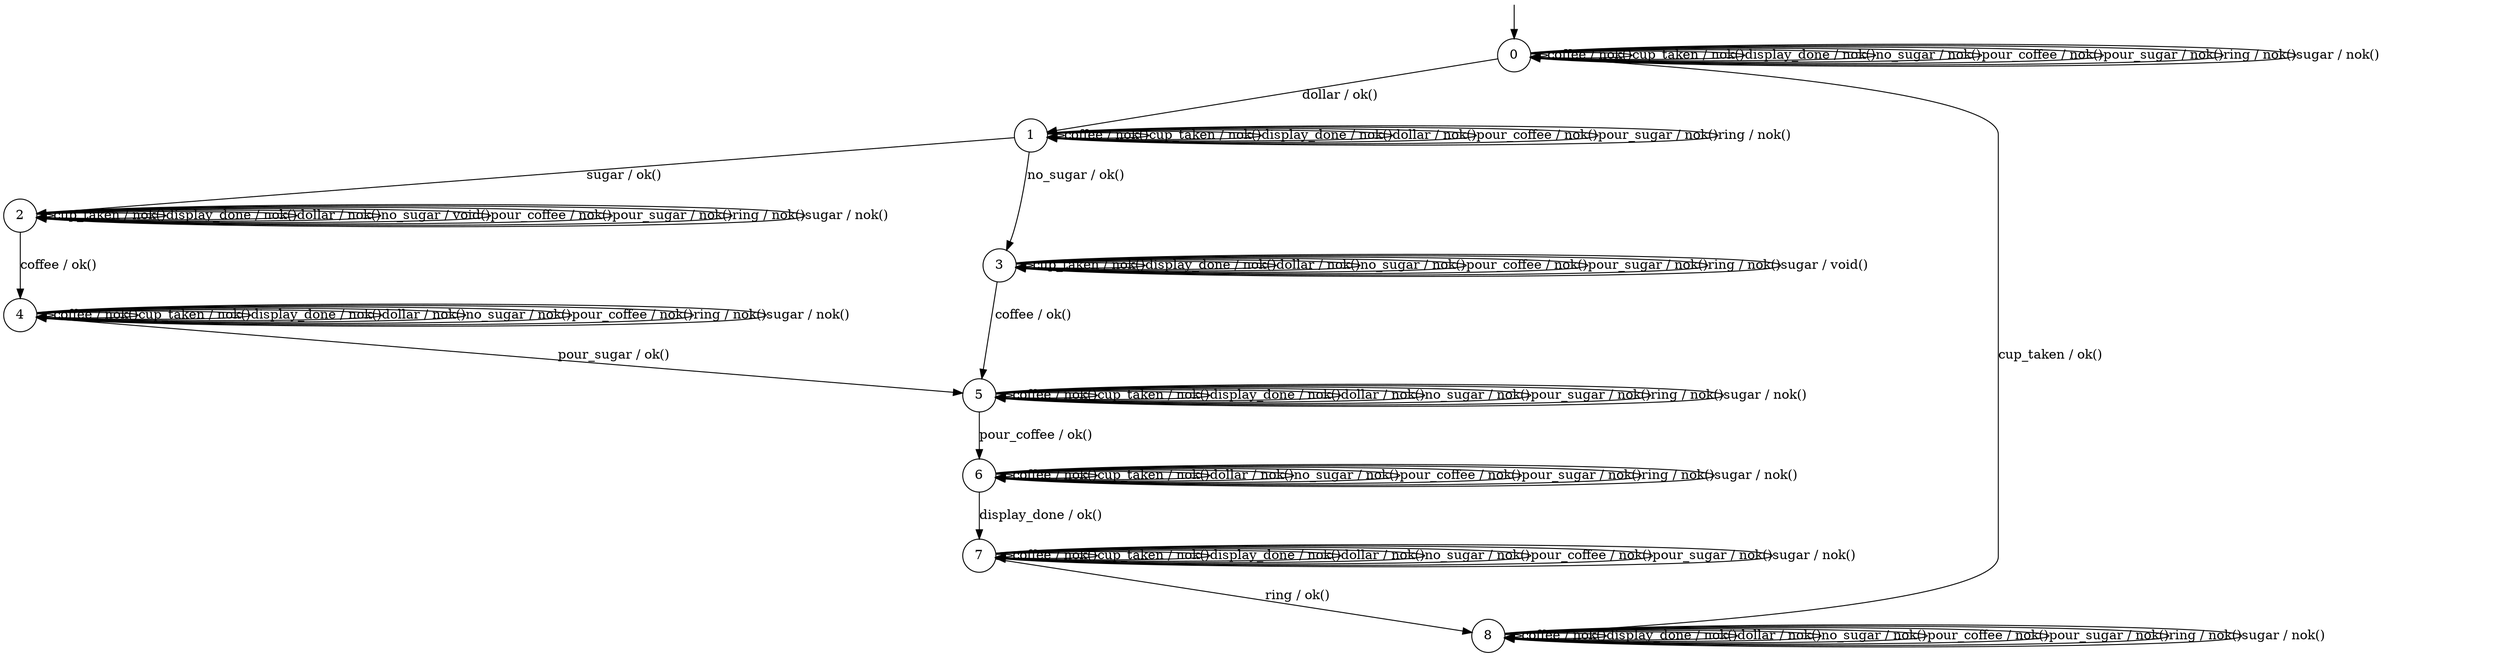digraph g {

	s0 [shape="circle" label="0"];
	s1 [shape="circle" label="1"];
	s2 [shape="circle" label="2"];
	s3 [shape="circle" label="3"];
	s4 [shape="circle" label="4"];
	s5 [shape="circle" label="5"];
	s6 [shape="circle" label="6"];
	s7 [shape="circle" label="7"];
	s8 [shape="circle" label="8"];
	s0 -> s0 [label="coffee / nok()"];
	s0 -> s0 [label="cup_taken / nok()"];
	s0 -> s0 [label="display_done / nok()"];
	s0 -> s1 [label="dollar / ok()"];
	s0 -> s0 [label="no_sugar / nok()"];
	s0 -> s0 [label="pour_coffee / nok()"];
	s0 -> s0 [label="pour_sugar / nok()"];
	s0 -> s0 [label="ring / nok()"];
	s0 -> s0 [label="sugar / nok()"];
	s1 -> s1 [label="coffee / nok()"];
	s1 -> s1 [label="cup_taken / nok()"];
	s1 -> s1 [label="display_done / nok()"];
	s1 -> s1 [label="dollar / nok()"];
	s1 -> s3 [label="no_sugar / ok()"];
	s1 -> s1 [label="pour_coffee / nok()"];
	s1 -> s1 [label="pour_sugar / nok()"];
	s1 -> s1 [label="ring / nok()"];
	s1 -> s2 [label="sugar / ok()"];
	s2 -> s4 [label="coffee / ok()"];
	s2 -> s2 [label="cup_taken / nok()"];
	s2 -> s2 [label="display_done / nok()"];
	s2 -> s2 [label="dollar / nok()"];
	s2 -> s2 [label="no_sugar / void()"];
	s2 -> s2 [label="pour_coffee / nok()"];
	s2 -> s2 [label="pour_sugar / nok()"];
	s2 -> s2 [label="ring / nok()"];
	s2 -> s2 [label="sugar / nok()"];
	s3 -> s5 [label="coffee / ok()"];
	s3 -> s3 [label="cup_taken / nok()"];
	s3 -> s3 [label="display_done / nok()"];
	s3 -> s3 [label="dollar / nok()"];
	s3 -> s3 [label="no_sugar / nok()"];
	s3 -> s3 [label="pour_coffee / nok()"];
	s3 -> s3 [label="pour_sugar / nok()"];
	s3 -> s3 [label="ring / nok()"];
	s3 -> s3 [label="sugar / void()"];
	s4 -> s4 [label="coffee / nok()"];
	s4 -> s4 [label="cup_taken / nok()"];
	s4 -> s4 [label="display_done / nok()"];
	s4 -> s4 [label="dollar / nok()"];
	s4 -> s4 [label="no_sugar / nok()"];
	s4 -> s4 [label="pour_coffee / nok()"];
	s4 -> s5 [label="pour_sugar / ok()"];
	s4 -> s4 [label="ring / nok()"];
	s4 -> s4 [label="sugar / nok()"];
	s5 -> s5 [label="coffee / nok()"];
	s5 -> s5 [label="cup_taken / nok()"];
	s5 -> s5 [label="display_done / nok()"];
	s5 -> s5 [label="dollar / nok()"];
	s5 -> s5 [label="no_sugar / nok()"];
	s5 -> s6 [label="pour_coffee / ok()"];
	s5 -> s5 [label="pour_sugar / nok()"];
	s5 -> s5 [label="ring / nok()"];
	s5 -> s5 [label="sugar / nok()"];
	s6 -> s6 [label="coffee / nok()"];
	s6 -> s6 [label="cup_taken / nok()"];
	s6 -> s7 [label="display_done / ok()"];
	s6 -> s6 [label="dollar / nok()"];
	s6 -> s6 [label="no_sugar / nok()"];
	s6 -> s6 [label="pour_coffee / nok()"];
	s6 -> s6 [label="pour_sugar / nok()"];
	s6 -> s6 [label="ring / nok()"];
	s6 -> s6 [label="sugar / nok()"];
	s7 -> s7 [label="coffee / nok()"];
	s7 -> s7 [label="cup_taken / nok()"];
	s7 -> s7 [label="display_done / nok()"];
	s7 -> s7 [label="dollar / nok()"];
	s7 -> s7 [label="no_sugar / nok()"];
	s7 -> s7 [label="pour_coffee / nok()"];
	s7 -> s7 [label="pour_sugar / nok()"];
	s7 -> s8 [label="ring / ok()"];
	s7 -> s7 [label="sugar / nok()"];
	s8 -> s8 [label="coffee / nok()"];
	s8 -> s0 [label="cup_taken / ok()"];
	s8 -> s8 [label="display_done / nok()"];
	s8 -> s8 [label="dollar / nok()"];
	s8 -> s8 [label="no_sugar / nok()"];
	s8 -> s8 [label="pour_coffee / nok()"];
	s8 -> s8 [label="pour_sugar / nok()"];
	s8 -> s8 [label="ring / nok()"];
	s8 -> s8 [label="sugar / nok()"];

__start0 [label="" shape="none" width="0" height="0"];
__start0 -> s0;

}
